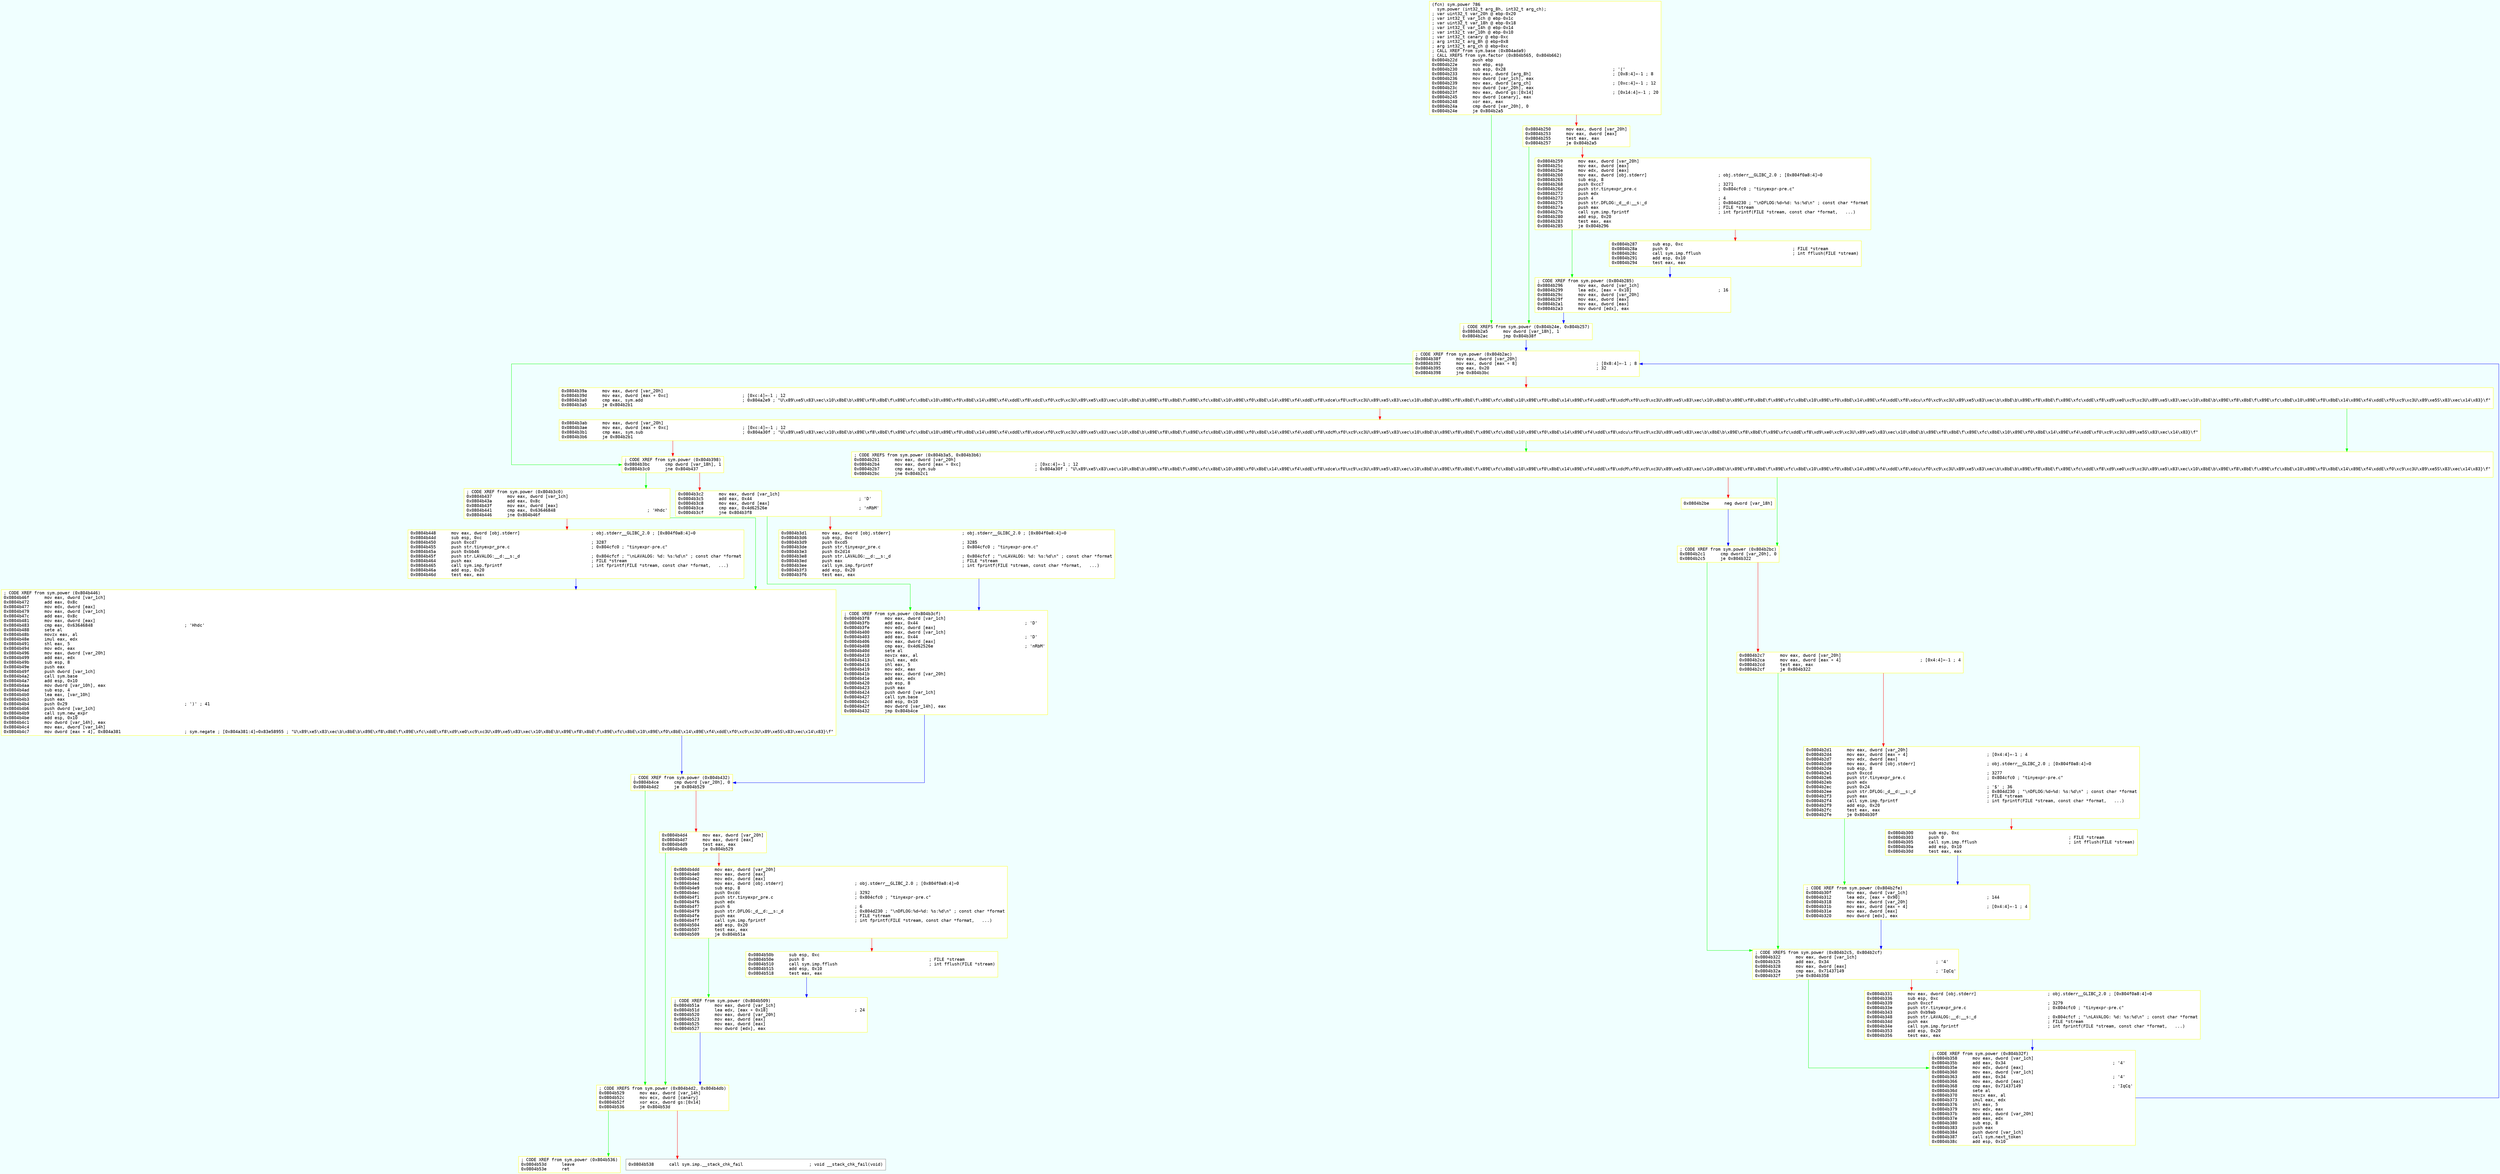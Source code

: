 digraph code {
	graph [bgcolor=azure fontsize=8 fontname="Courier" splines="ortho"];
	node [fillcolor=gray style=filled shape=box];
	edge [arrowhead="normal"];
	"0x0804b22d" -> "0x0804b2a5" [color="green"];
	"0x0804b22d" -> "0x0804b250" [color="red"];
	"0x0804b22d" [URL="sym.power/0x0804b22d", fillcolor="white",color="yellow", fontname="Courier",label="(fcn) sym.power 786\l  sym.power (int32_t arg_8h, int32_t arg_ch);\l; var uint32_t var_20h @ ebp-0x20\l; var int32_t var_1ch @ ebp-0x1c\l; var uint32_t var_18h @ ebp-0x18\l; var int32_t var_14h @ ebp-0x14\l; var int32_t var_10h @ ebp-0x10\l; var int32_t canary @ ebp-0xc\l; arg int32_t arg_8h @ ebp+0x8\l; arg int32_t arg_ch @ ebp+0xc\l; CALL XREF from sym.base (0x804ada9)\l; CALL XREFS from sym.factor (0x804b565, 0x804b662)\l0x0804b22d      push ebp\l0x0804b22e      mov ebp, esp\l0x0804b230      sub esp, 0x28                                          ; '('\l0x0804b233      mov eax, dword [arg_8h]                                ; [0x8:4]=-1 ; 8\l0x0804b236      mov dword [var_1ch], eax\l0x0804b239      mov eax, dword [arg_ch]                                ; [0xc:4]=-1 ; 12\l0x0804b23c      mov dword [var_20h], eax\l0x0804b23f      mov eax, dword gs:[0x14]                               ; [0x14:4]=-1 ; 20\l0x0804b245      mov dword [canary], eax\l0x0804b248      xor eax, eax\l0x0804b24a      cmp dword [var_20h], 0\l0x0804b24e      je 0x804b2a5\l"]
	"0x0804b250" -> "0x0804b2a5" [color="green"];
	"0x0804b250" -> "0x0804b259" [color="red"];
	"0x0804b250" [URL="sym.power/0x0804b250", fillcolor="white",color="yellow", fontname="Courier",label="0x0804b250      mov eax, dword [var_20h]\l0x0804b253      mov eax, dword [eax]\l0x0804b255      test eax, eax\l0x0804b257      je 0x804b2a5\l"]
	"0x0804b259" -> "0x0804b296" [color="green"];
	"0x0804b259" -> "0x0804b287" [color="red"];
	"0x0804b259" [URL="sym.power/0x0804b259", fillcolor="white",color="yellow", fontname="Courier",label="0x0804b259      mov eax, dword [var_20h]\l0x0804b25c      mov eax, dword [eax]\l0x0804b25e      mov edx, dword [eax]\l0x0804b260      mov eax, dword [obj.stderr]                            ; obj.stderr__GLIBC_2.0 ; [0x804f0a8:4]=0\l0x0804b265      sub esp, 8\l0x0804b268      push 0xcc7                                             ; 3271\l0x0804b26d      push str.tinyexpr_pre.c                                ; 0x804cfc0 ; \"tinyexpr-pre.c\"\l0x0804b272      push edx\l0x0804b273      push 4                                                 ; 4\l0x0804b275      push str.DFLOG:_d__d:__s:_d                            ; 0x804d230 ; \"\\nDFLOG:%d=%d: %s:%d\\n\" ; const char *format\l0x0804b27a      push eax                                               ; FILE *stream\l0x0804b27b      call sym.imp.fprintf                                   ; int fprintf(FILE *stream, const char *format,   ...)\l0x0804b280      add esp, 0x20\l0x0804b283      test eax, eax\l0x0804b285      je 0x804b296\l"]
	"0x0804b287" -> "0x0804b296" [color="blue"];
	"0x0804b287" [URL="sym.power/0x0804b287", fillcolor="white",color="yellow", fontname="Courier",label="0x0804b287      sub esp, 0xc\l0x0804b28a      push 0                                                 ; FILE *stream\l0x0804b28c      call sym.imp.fflush                                    ; int fflush(FILE *stream)\l0x0804b291      add esp, 0x10\l0x0804b294      test eax, eax\l"]
	"0x0804b296" -> "0x0804b2a5" [color="blue"];
	"0x0804b296" [URL="sym.power/0x0804b296", fillcolor="white",color="yellow", fontname="Courier",label="; CODE XREF from sym.power (0x804b285)\l0x0804b296      mov eax, dword [var_1ch]\l0x0804b299      lea edx, [eax + 0x10]                                  ; 16\l0x0804b29c      mov eax, dword [var_20h]\l0x0804b29f      mov eax, dword [eax]\l0x0804b2a1      mov eax, dword [eax]\l0x0804b2a3      mov dword [edx], eax\l"]
	"0x0804b2a5" -> "0x0804b38f" [color="blue"];
	"0x0804b2a5" [URL="sym.power/0x0804b2a5", fillcolor="white",color="yellow", fontname="Courier",label="; CODE XREFS from sym.power (0x804b24e, 0x804b257)\l0x0804b2a5      mov dword [var_18h], 1\l0x0804b2ac      jmp 0x804b38f\l"]
	"0x0804b2b1" -> "0x0804b2c1" [color="green"];
	"0x0804b2b1" -> "0x0804b2be" [color="red"];
	"0x0804b2b1" [URL="sym.power/0x0804b2b1", fillcolor="white",color="yellow", fontname="Courier",label="; CODE XREFS from sym.power (0x804b3a5, 0x804b3b6)\l0x0804b2b1      mov eax, dword [var_20h]\l0x0804b2b4      mov eax, dword [eax + 0xc]                             ; [0xc:4]=-1 ; 12\l0x0804b2b7      cmp eax, sym.sub                                       ; 0x804a30f ; \"U\\x89\\xe5\\x83\\xec\\x10\\x8bE\\b\\x89E\\xf8\\x8bE\\f\\x89E\\xfc\\x8bE\\x10\\x89E\\xf0\\x8bE\\x14\\x89E\\xf4\\xddE\\xf8\\xdce\\xf0\\xc9\\xc3U\\x89\\xe5\\x83\\xec\\x10\\x8bE\\b\\x89E\\xf8\\x8bE\\f\\x89E\\xfc\\x8bE\\x10\\x89E\\xf0\\x8bE\\x14\\x89E\\xf4\\xddE\\xf8\\xdcM\\xf0\\xc9\\xc3U\\x89\\xe5\\x83\\xec\\x10\\x8bE\\b\\x89E\\xf8\\x8bE\\f\\x89E\\xfc\\x8bE\\x10\\x89E\\xf0\\x8bE\\x14\\x89E\\xf4\\xddE\\xf8\\xdcu\\xf0\\xc9\\xc3U\\x89\\xe5\\x83\\xec\\b\\x8bE\\b\\x89E\\xf8\\x8bE\\f\\x89E\\xfc\\xddE\\xf8\\xd9\\xe0\\xc9\\xc3U\\x89\\xe5\\x83\\xec\\x10\\x8bE\\b\\x89E\\xf8\\x8bE\\f\\x89E\\xfc\\x8bE\\x10\\x89E\\xf0\\x8bE\\x14\\x89E\\xf4\\xddE\\xf0\\xc9\\xc3U\\x89\\xe5S\\x83\\xec\\x14\\x83}\\f\"\l0x0804b2bc      jne 0x804b2c1\l"]
	"0x0804b2be" -> "0x0804b2c1" [color="blue"];
	"0x0804b2be" [URL="sym.power/0x0804b2be", fillcolor="white",color="yellow", fontname="Courier",label="0x0804b2be      neg dword [var_18h]\l"]
	"0x0804b2c1" -> "0x0804b322" [color="green"];
	"0x0804b2c1" -> "0x0804b2c7" [color="red"];
	"0x0804b2c1" [URL="sym.power/0x0804b2c1", fillcolor="white",color="yellow", fontname="Courier",label="; CODE XREF from sym.power (0x804b2bc)\l0x0804b2c1      cmp dword [var_20h], 0\l0x0804b2c5      je 0x804b322\l"]
	"0x0804b2c7" -> "0x0804b322" [color="green"];
	"0x0804b2c7" -> "0x0804b2d1" [color="red"];
	"0x0804b2c7" [URL="sym.power/0x0804b2c7", fillcolor="white",color="yellow", fontname="Courier",label="0x0804b2c7      mov eax, dword [var_20h]\l0x0804b2ca      mov eax, dword [eax + 4]                               ; [0x4:4]=-1 ; 4\l0x0804b2cd      test eax, eax\l0x0804b2cf      je 0x804b322\l"]
	"0x0804b2d1" -> "0x0804b30f" [color="green"];
	"0x0804b2d1" -> "0x0804b300" [color="red"];
	"0x0804b2d1" [URL="sym.power/0x0804b2d1", fillcolor="white",color="yellow", fontname="Courier",label="0x0804b2d1      mov eax, dword [var_20h]\l0x0804b2d4      mov eax, dword [eax + 4]                               ; [0x4:4]=-1 ; 4\l0x0804b2d7      mov edx, dword [eax]\l0x0804b2d9      mov eax, dword [obj.stderr]                            ; obj.stderr__GLIBC_2.0 ; [0x804f0a8:4]=0\l0x0804b2de      sub esp, 8\l0x0804b2e1      push 0xccd                                             ; 3277\l0x0804b2e6      push str.tinyexpr_pre.c                                ; 0x804cfc0 ; \"tinyexpr-pre.c\"\l0x0804b2eb      push edx\l0x0804b2ec      push 0x24                                              ; '$' ; 36\l0x0804b2ee      push str.DFLOG:_d__d:__s:_d                            ; 0x804d230 ; \"\\nDFLOG:%d=%d: %s:%d\\n\" ; const char *format\l0x0804b2f3      push eax                                               ; FILE *stream\l0x0804b2f4      call sym.imp.fprintf                                   ; int fprintf(FILE *stream, const char *format,   ...)\l0x0804b2f9      add esp, 0x20\l0x0804b2fc      test eax, eax\l0x0804b2fe      je 0x804b30f\l"]
	"0x0804b300" -> "0x0804b30f" [color="blue"];
	"0x0804b300" [URL="sym.power/0x0804b300", fillcolor="white",color="yellow", fontname="Courier",label="0x0804b300      sub esp, 0xc\l0x0804b303      push 0                                                 ; FILE *stream\l0x0804b305      call sym.imp.fflush                                    ; int fflush(FILE *stream)\l0x0804b30a      add esp, 0x10\l0x0804b30d      test eax, eax\l"]
	"0x0804b30f" -> "0x0804b322" [color="blue"];
	"0x0804b30f" [URL="sym.power/0x0804b30f", fillcolor="white",color="yellow", fontname="Courier",label="; CODE XREF from sym.power (0x804b2fe)\l0x0804b30f      mov eax, dword [var_1ch]\l0x0804b312      lea edx, [eax + 0x90]                                  ; 144\l0x0804b318      mov eax, dword [var_20h]\l0x0804b31b      mov eax, dword [eax + 4]                               ; [0x4:4]=-1 ; 4\l0x0804b31e      mov eax, dword [eax]\l0x0804b320      mov dword [edx], eax\l"]
	"0x0804b322" -> "0x0804b358" [color="green"];
	"0x0804b322" -> "0x0804b331" [color="red"];
	"0x0804b322" [URL="sym.power/0x0804b322", fillcolor="white",color="yellow", fontname="Courier",label="; CODE XREFS from sym.power (0x804b2c5, 0x804b2cf)\l0x0804b322      mov eax, dword [var_1ch]\l0x0804b325      add eax, 0x34                                          ; '4'\l0x0804b328      mov eax, dword [eax]\l0x0804b32a      cmp eax, 0x71437149                                    ; 'IqCq'\l0x0804b32f      jne 0x804b358\l"]
	"0x0804b331" -> "0x0804b358" [color="blue"];
	"0x0804b331" [URL="sym.power/0x0804b331", fillcolor="white",color="yellow", fontname="Courier",label="0x0804b331      mov eax, dword [obj.stderr]                            ; obj.stderr__GLIBC_2.0 ; [0x804f0a8:4]=0\l0x0804b336      sub esp, 0xc\l0x0804b339      push 0xccf                                             ; 3279\l0x0804b33e      push str.tinyexpr_pre.c                                ; 0x804cfc0 ; \"tinyexpr-pre.c\"\l0x0804b343      push 0xb9ab\l0x0804b348      push str.LAVALOG:__d:__s:_d                            ; 0x804cfcf ; \"\\nLAVALOG: %d: %s:%d\\n\" ; const char *format\l0x0804b34d      push eax                                               ; FILE *stream\l0x0804b34e      call sym.imp.fprintf                                   ; int fprintf(FILE *stream, const char *format,   ...)\l0x0804b353      add esp, 0x20\l0x0804b356      test eax, eax\l"]
	"0x0804b358" -> "0x0804b38f" [color="blue"];
	"0x0804b358" [URL="sym.power/0x0804b358", fillcolor="white",color="yellow", fontname="Courier",label="; CODE XREF from sym.power (0x804b32f)\l0x0804b358      mov eax, dword [var_1ch]\l0x0804b35b      add eax, 0x34                                          ; '4'\l0x0804b35e      mov edx, dword [eax]\l0x0804b360      mov eax, dword [var_1ch]\l0x0804b363      add eax, 0x34                                          ; '4'\l0x0804b366      mov eax, dword [eax]\l0x0804b368      cmp eax, 0x71437149                                    ; 'IqCq'\l0x0804b36d      sete al\l0x0804b370      movzx eax, al\l0x0804b373      imul eax, edx\l0x0804b376      shl eax, 5\l0x0804b379      mov edx, eax\l0x0804b37b      mov eax, dword [var_20h]\l0x0804b37e      add eax, edx\l0x0804b380      sub esp, 8\l0x0804b383      push eax\l0x0804b384      push dword [var_1ch]\l0x0804b387      call sym.next_token\l0x0804b38c      add esp, 0x10\l"]
	"0x0804b38f" -> "0x0804b3bc" [color="green"];
	"0x0804b38f" -> "0x0804b39a" [color="red"];
	"0x0804b38f" [URL="sym.power/0x0804b38f", fillcolor="white",color="yellow", fontname="Courier",label="; CODE XREF from sym.power (0x804b2ac)\l0x0804b38f      mov eax, dword [var_20h]\l0x0804b392      mov eax, dword [eax + 8]                               ; [0x8:4]=-1 ; 8\l0x0804b395      cmp eax, 0x20                                          ; 32\l0x0804b398      jne 0x804b3bc\l"]
	"0x0804b39a" -> "0x0804b2b1" [color="green"];
	"0x0804b39a" -> "0x0804b3ab" [color="red"];
	"0x0804b39a" [URL="sym.power/0x0804b39a", fillcolor="white",color="yellow", fontname="Courier",label="0x0804b39a      mov eax, dword [var_20h]\l0x0804b39d      mov eax, dword [eax + 0xc]                             ; [0xc:4]=-1 ; 12\l0x0804b3a0      cmp eax, sym.add                                       ; 0x804a2e9 ; \"U\\x89\\xe5\\x83\\xec\\x10\\x8bE\\b\\x89E\\xf8\\x8bE\\f\\x89E\\xfc\\x8bE\\x10\\x89E\\xf0\\x8bE\\x14\\x89E\\xf4\\xddE\\xf8\\xdcE\\xf0\\xc9\\xc3U\\x89\\xe5\\x83\\xec\\x10\\x8bE\\b\\x89E\\xf8\\x8bE\\f\\x89E\\xfc\\x8bE\\x10\\x89E\\xf0\\x8bE\\x14\\x89E\\xf4\\xddE\\xf8\\xdce\\xf0\\xc9\\xc3U\\x89\\xe5\\x83\\xec\\x10\\x8bE\\b\\x89E\\xf8\\x8bE\\f\\x89E\\xfc\\x8bE\\x10\\x89E\\xf0\\x8bE\\x14\\x89E\\xf4\\xddE\\xf8\\xdcM\\xf0\\xc9\\xc3U\\x89\\xe5\\x83\\xec\\x10\\x8bE\\b\\x89E\\xf8\\x8bE\\f\\x89E\\xfc\\x8bE\\x10\\x89E\\xf0\\x8bE\\x14\\x89E\\xf4\\xddE\\xf8\\xdcu\\xf0\\xc9\\xc3U\\x89\\xe5\\x83\\xec\\b\\x8bE\\b\\x89E\\xf8\\x8bE\\f\\x89E\\xfc\\xddE\\xf8\\xd9\\xe0\\xc9\\xc3U\\x89\\xe5\\x83\\xec\\x10\\x8bE\\b\\x89E\\xf8\\x8bE\\f\\x89E\\xfc\\x8bE\\x10\\x89E\\xf0\\x8bE\\x14\\x89E\\xf4\\xddE\\xf0\\xc9\\xc3U\\x89\\xe5S\\x83\\xec\\x14\\x83}\\f\"\l0x0804b3a5      je 0x804b2b1\l"]
	"0x0804b3ab" -> "0x0804b2b1" [color="green"];
	"0x0804b3ab" -> "0x0804b3bc" [color="red"];
	"0x0804b3ab" [URL="sym.power/0x0804b3ab", fillcolor="white",color="yellow", fontname="Courier",label="0x0804b3ab      mov eax, dword [var_20h]\l0x0804b3ae      mov eax, dword [eax + 0xc]                             ; [0xc:4]=-1 ; 12\l0x0804b3b1      cmp eax, sym.sub                                       ; 0x804a30f ; \"U\\x89\\xe5\\x83\\xec\\x10\\x8bE\\b\\x89E\\xf8\\x8bE\\f\\x89E\\xfc\\x8bE\\x10\\x89E\\xf0\\x8bE\\x14\\x89E\\xf4\\xddE\\xf8\\xdce\\xf0\\xc9\\xc3U\\x89\\xe5\\x83\\xec\\x10\\x8bE\\b\\x89E\\xf8\\x8bE\\f\\x89E\\xfc\\x8bE\\x10\\x89E\\xf0\\x8bE\\x14\\x89E\\xf4\\xddE\\xf8\\xdcM\\xf0\\xc9\\xc3U\\x89\\xe5\\x83\\xec\\x10\\x8bE\\b\\x89E\\xf8\\x8bE\\f\\x89E\\xfc\\x8bE\\x10\\x89E\\xf0\\x8bE\\x14\\x89E\\xf4\\xddE\\xf8\\xdcu\\xf0\\xc9\\xc3U\\x89\\xe5\\x83\\xec\\b\\x8bE\\b\\x89E\\xf8\\x8bE\\f\\x89E\\xfc\\xddE\\xf8\\xd9\\xe0\\xc9\\xc3U\\x89\\xe5\\x83\\xec\\x10\\x8bE\\b\\x89E\\xf8\\x8bE\\f\\x89E\\xfc\\x8bE\\x10\\x89E\\xf0\\x8bE\\x14\\x89E\\xf4\\xddE\\xf0\\xc9\\xc3U\\x89\\xe5S\\x83\\xec\\x14\\x83}\\f\"\l0x0804b3b6      je 0x804b2b1\l"]
	"0x0804b3bc" -> "0x0804b437" [color="green"];
	"0x0804b3bc" -> "0x0804b3c2" [color="red"];
	"0x0804b3bc" [URL="sym.power/0x0804b3bc", fillcolor="white",color="yellow", fontname="Courier",label="; CODE XREF from sym.power (0x804b398)\l0x0804b3bc      cmp dword [var_18h], 1\l0x0804b3c0      jne 0x804b437\l"]
	"0x0804b3c2" -> "0x0804b3f8" [color="green"];
	"0x0804b3c2" -> "0x0804b3d1" [color="red"];
	"0x0804b3c2" [URL="sym.power/0x0804b3c2", fillcolor="white",color="yellow", fontname="Courier",label="0x0804b3c2      mov eax, dword [var_1ch]\l0x0804b3c5      add eax, 0x44                                          ; 'D'\l0x0804b3c8      mov eax, dword [eax]\l0x0804b3ca      cmp eax, 0x4d62526e                                    ; 'nRbM'\l0x0804b3cf      jne 0x804b3f8\l"]
	"0x0804b3d1" -> "0x0804b3f8" [color="blue"];
	"0x0804b3d1" [URL="sym.power/0x0804b3d1", fillcolor="white",color="yellow", fontname="Courier",label="0x0804b3d1      mov eax, dword [obj.stderr]                            ; obj.stderr__GLIBC_2.0 ; [0x804f0a8:4]=0\l0x0804b3d6      sub esp, 0xc\l0x0804b3d9      push 0xcd5                                             ; 3285\l0x0804b3de      push str.tinyexpr_pre.c                                ; 0x804cfc0 ; \"tinyexpr-pre.c\"\l0x0804b3e3      push 0x2d14\l0x0804b3e8      push str.LAVALOG:__d:__s:_d                            ; 0x804cfcf ; \"\\nLAVALOG: %d: %s:%d\\n\" ; const char *format\l0x0804b3ed      push eax                                               ; FILE *stream\l0x0804b3ee      call sym.imp.fprintf                                   ; int fprintf(FILE *stream, const char *format,   ...)\l0x0804b3f3      add esp, 0x20\l0x0804b3f6      test eax, eax\l"]
	"0x0804b3f8" -> "0x0804b4ce" [color="blue"];
	"0x0804b3f8" [URL="sym.power/0x0804b3f8", fillcolor="white",color="yellow", fontname="Courier",label="; CODE XREF from sym.power (0x804b3cf)\l0x0804b3f8      mov eax, dword [var_1ch]\l0x0804b3fb      add eax, 0x44                                          ; 'D'\l0x0804b3fe      mov edx, dword [eax]\l0x0804b400      mov eax, dword [var_1ch]\l0x0804b403      add eax, 0x44                                          ; 'D'\l0x0804b406      mov eax, dword [eax]\l0x0804b408      cmp eax, 0x4d62526e                                    ; 'nRbM'\l0x0804b40d      sete al\l0x0804b410      movzx eax, al\l0x0804b413      imul eax, edx\l0x0804b416      shl eax, 5\l0x0804b419      mov edx, eax\l0x0804b41b      mov eax, dword [var_20h]\l0x0804b41e      add eax, edx\l0x0804b420      sub esp, 8\l0x0804b423      push eax\l0x0804b424      push dword [var_1ch]\l0x0804b427      call sym.base\l0x0804b42c      add esp, 0x10\l0x0804b42f      mov dword [var_14h], eax\l0x0804b432      jmp 0x804b4ce\l"]
	"0x0804b437" -> "0x0804b46f" [color="green"];
	"0x0804b437" -> "0x0804b448" [color="red"];
	"0x0804b437" [URL="sym.power/0x0804b437", fillcolor="white",color="yellow", fontname="Courier",label="; CODE XREF from sym.power (0x804b3c0)\l0x0804b437      mov eax, dword [var_1ch]\l0x0804b43a      add eax, 0x8c\l0x0804b43f      mov eax, dword [eax]\l0x0804b441      cmp eax, 0x63646848                                    ; 'Hhdc'\l0x0804b446      jne 0x804b46f\l"]
	"0x0804b448" -> "0x0804b46f" [color="blue"];
	"0x0804b448" [URL="sym.power/0x0804b448", fillcolor="white",color="yellow", fontname="Courier",label="0x0804b448      mov eax, dword [obj.stderr]                            ; obj.stderr__GLIBC_2.0 ; [0x804f0a8:4]=0\l0x0804b44d      sub esp, 0xc\l0x0804b450      push 0xcd7                                             ; 3287\l0x0804b455      push str.tinyexpr_pre.c                                ; 0x804cfc0 ; \"tinyexpr-pre.c\"\l0x0804b45a      push 0xbb46\l0x0804b45f      push str.LAVALOG:__d:__s:_d                            ; 0x804cfcf ; \"\\nLAVALOG: %d: %s:%d\\n\" ; const char *format\l0x0804b464      push eax                                               ; FILE *stream\l0x0804b465      call sym.imp.fprintf                                   ; int fprintf(FILE *stream, const char *format,   ...)\l0x0804b46a      add esp, 0x20\l0x0804b46d      test eax, eax\l"]
	"0x0804b46f" -> "0x0804b4ce" [color="blue"];
	"0x0804b46f" [URL="sym.power/0x0804b46f", fillcolor="white",color="yellow", fontname="Courier",label="; CODE XREF from sym.power (0x804b446)\l0x0804b46f      mov eax, dword [var_1ch]\l0x0804b472      add eax, 0x8c\l0x0804b477      mov edx, dword [eax]\l0x0804b479      mov eax, dword [var_1ch]\l0x0804b47c      add eax, 0x8c\l0x0804b481      mov eax, dword [eax]\l0x0804b483      cmp eax, 0x63646848                                    ; 'Hhdc'\l0x0804b488      sete al\l0x0804b48b      movzx eax, al\l0x0804b48e      imul eax, edx\l0x0804b491      shl eax, 5\l0x0804b494      mov edx, eax\l0x0804b496      mov eax, dword [var_20h]\l0x0804b499      add eax, edx\l0x0804b49b      sub esp, 8\l0x0804b49e      push eax\l0x0804b49f      push dword [var_1ch]\l0x0804b4a2      call sym.base\l0x0804b4a7      add esp, 0x10\l0x0804b4aa      mov dword [var_10h], eax\l0x0804b4ad      sub esp, 4\l0x0804b4b0      lea eax, [var_10h]\l0x0804b4b3      push eax\l0x0804b4b4      push 0x29                                              ; ')' ; 41\l0x0804b4b6      push dword [var_1ch]\l0x0804b4b9      call sym.new_expr\l0x0804b4be      add esp, 0x10\l0x0804b4c1      mov dword [var_14h], eax\l0x0804b4c4      mov eax, dword [var_14h]\l0x0804b4c7      mov dword [eax + 4], 0x804a381                         ; sym.negate ; [0x804a381:4]=0x83e58955 ; \"U\\x89\\xe5\\x83\\xec\\b\\x8bE\\b\\x89E\\xf8\\x8bE\\f\\x89E\\xfc\\xddE\\xf8\\xd9\\xe0\\xc9\\xc3U\\x89\\xe5\\x83\\xec\\x10\\x8bE\\b\\x89E\\xf8\\x8bE\\f\\x89E\\xfc\\x8bE\\x10\\x89E\\xf0\\x8bE\\x14\\x89E\\xf4\\xddE\\xf0\\xc9\\xc3U\\x89\\xe5S\\x83\\xec\\x14\\x83}\\f\"\l"]
	"0x0804b4ce" -> "0x0804b529" [color="green"];
	"0x0804b4ce" -> "0x0804b4d4" [color="red"];
	"0x0804b4ce" [URL="sym.power/0x0804b4ce", fillcolor="white",color="yellow", fontname="Courier",label="; CODE XREF from sym.power (0x804b432)\l0x0804b4ce      cmp dword [var_20h], 0\l0x0804b4d2      je 0x804b529\l"]
	"0x0804b4d4" -> "0x0804b529" [color="green"];
	"0x0804b4d4" -> "0x0804b4dd" [color="red"];
	"0x0804b4d4" [URL="sym.power/0x0804b4d4", fillcolor="white",color="yellow", fontname="Courier",label="0x0804b4d4      mov eax, dword [var_20h]\l0x0804b4d7      mov eax, dword [eax]\l0x0804b4d9      test eax, eax\l0x0804b4db      je 0x804b529\l"]
	"0x0804b4dd" -> "0x0804b51a" [color="green"];
	"0x0804b4dd" -> "0x0804b50b" [color="red"];
	"0x0804b4dd" [URL="sym.power/0x0804b4dd", fillcolor="white",color="yellow", fontname="Courier",label="0x0804b4dd      mov eax, dword [var_20h]\l0x0804b4e0      mov eax, dword [eax]\l0x0804b4e2      mov edx, dword [eax]\l0x0804b4e4      mov eax, dword [obj.stderr]                            ; obj.stderr__GLIBC_2.0 ; [0x804f0a8:4]=0\l0x0804b4e9      sub esp, 8\l0x0804b4ec      push 0xcdc                                             ; 3292\l0x0804b4f1      push str.tinyexpr_pre.c                                ; 0x804cfc0 ; \"tinyexpr-pre.c\"\l0x0804b4f6      push edx\l0x0804b4f7      push 6                                                 ; 6\l0x0804b4f9      push str.DFLOG:_d__d:__s:_d                            ; 0x804d230 ; \"\\nDFLOG:%d=%d: %s:%d\\n\" ; const char *format\l0x0804b4fe      push eax                                               ; FILE *stream\l0x0804b4ff      call sym.imp.fprintf                                   ; int fprintf(FILE *stream, const char *format,   ...)\l0x0804b504      add esp, 0x20\l0x0804b507      test eax, eax\l0x0804b509      je 0x804b51a\l"]
	"0x0804b50b" -> "0x0804b51a" [color="blue"];
	"0x0804b50b" [URL="sym.power/0x0804b50b", fillcolor="white",color="yellow", fontname="Courier",label="0x0804b50b      sub esp, 0xc\l0x0804b50e      push 0                                                 ; FILE *stream\l0x0804b510      call sym.imp.fflush                                    ; int fflush(FILE *stream)\l0x0804b515      add esp, 0x10\l0x0804b518      test eax, eax\l"]
	"0x0804b51a" -> "0x0804b529" [color="blue"];
	"0x0804b51a" [URL="sym.power/0x0804b51a", fillcolor="white",color="yellow", fontname="Courier",label="; CODE XREF from sym.power (0x804b509)\l0x0804b51a      mov eax, dword [var_1ch]\l0x0804b51d      lea edx, [eax + 0x18]                                  ; 24\l0x0804b520      mov eax, dword [var_20h]\l0x0804b523      mov eax, dword [eax]\l0x0804b525      mov eax, dword [eax]\l0x0804b527      mov dword [edx], eax\l"]
	"0x0804b529" -> "0x0804b53d" [color="green"];
	"0x0804b529" -> "0x0804b538" [color="red"];
	"0x0804b529" [URL="sym.power/0x0804b529", fillcolor="white",color="yellow", fontname="Courier",label="; CODE XREFS from sym.power (0x804b4d2, 0x804b4db)\l0x0804b529      mov eax, dword [var_14h]\l0x0804b52c      mov ecx, dword [canary]\l0x0804b52f      xor ecx, dword gs:[0x14]\l0x0804b536      je 0x804b53d\l"]
	"0x0804b538" [URL="sym.power/0x0804b538", fillcolor="white",color="#7f7f7f", fontname="Courier",label="0x0804b538      call sym.imp.__stack_chk_fail                          ; void __stack_chk_fail(void)\l"]
	"0x0804b53d" [URL="sym.power/0x0804b53d", fillcolor="white",color="yellow", fontname="Courier",label="; CODE XREF from sym.power (0x804b536)\l0x0804b53d      leave\l0x0804b53e      ret\l"]
}

